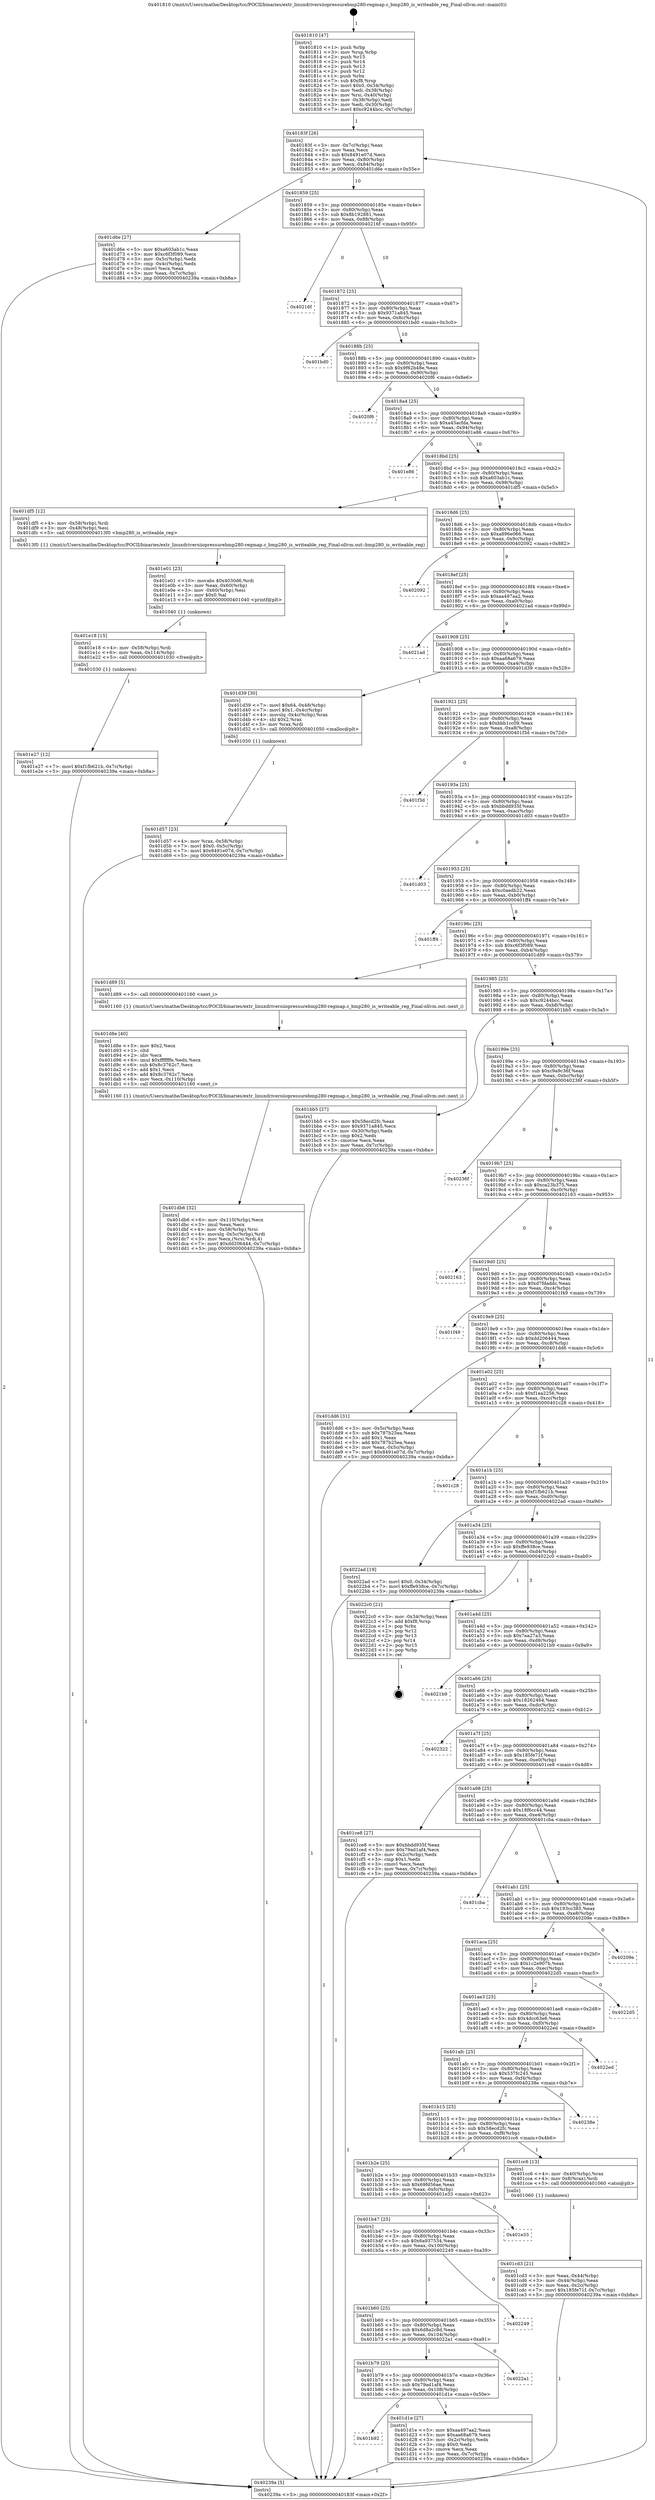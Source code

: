 digraph "0x401810" {
  label = "0x401810 (/mnt/c/Users/mathe/Desktop/tcc/POCII/binaries/extr_linuxdriversiiopressurebmp280-regmap.c_bmp280_is_writeable_reg_Final-ollvm.out::main(0))"
  labelloc = "t"
  node[shape=record]

  Entry [label="",width=0.3,height=0.3,shape=circle,fillcolor=black,style=filled]
  "0x40183f" [label="{
     0x40183f [26]\l
     | [instrs]\l
     &nbsp;&nbsp;0x40183f \<+3\>: mov -0x7c(%rbp),%eax\l
     &nbsp;&nbsp;0x401842 \<+2\>: mov %eax,%ecx\l
     &nbsp;&nbsp;0x401844 \<+6\>: sub $0x8491e07d,%ecx\l
     &nbsp;&nbsp;0x40184a \<+3\>: mov %eax,-0x80(%rbp)\l
     &nbsp;&nbsp;0x40184d \<+6\>: mov %ecx,-0x84(%rbp)\l
     &nbsp;&nbsp;0x401853 \<+6\>: je 0000000000401d6e \<main+0x55e\>\l
  }"]
  "0x401d6e" [label="{
     0x401d6e [27]\l
     | [instrs]\l
     &nbsp;&nbsp;0x401d6e \<+5\>: mov $0xa603ab1c,%eax\l
     &nbsp;&nbsp;0x401d73 \<+5\>: mov $0xc6f3f089,%ecx\l
     &nbsp;&nbsp;0x401d78 \<+3\>: mov -0x5c(%rbp),%edx\l
     &nbsp;&nbsp;0x401d7b \<+3\>: cmp -0x4c(%rbp),%edx\l
     &nbsp;&nbsp;0x401d7e \<+3\>: cmovl %ecx,%eax\l
     &nbsp;&nbsp;0x401d81 \<+3\>: mov %eax,-0x7c(%rbp)\l
     &nbsp;&nbsp;0x401d84 \<+5\>: jmp 000000000040239a \<main+0xb8a\>\l
  }"]
  "0x401859" [label="{
     0x401859 [25]\l
     | [instrs]\l
     &nbsp;&nbsp;0x401859 \<+5\>: jmp 000000000040185e \<main+0x4e\>\l
     &nbsp;&nbsp;0x40185e \<+3\>: mov -0x80(%rbp),%eax\l
     &nbsp;&nbsp;0x401861 \<+5\>: sub $0x8b192881,%eax\l
     &nbsp;&nbsp;0x401866 \<+6\>: mov %eax,-0x88(%rbp)\l
     &nbsp;&nbsp;0x40186c \<+6\>: je 000000000040216f \<main+0x95f\>\l
  }"]
  Exit [label="",width=0.3,height=0.3,shape=circle,fillcolor=black,style=filled,peripheries=2]
  "0x40216f" [label="{
     0x40216f\l
  }", style=dashed]
  "0x401872" [label="{
     0x401872 [25]\l
     | [instrs]\l
     &nbsp;&nbsp;0x401872 \<+5\>: jmp 0000000000401877 \<main+0x67\>\l
     &nbsp;&nbsp;0x401877 \<+3\>: mov -0x80(%rbp),%eax\l
     &nbsp;&nbsp;0x40187a \<+5\>: sub $0x9371a845,%eax\l
     &nbsp;&nbsp;0x40187f \<+6\>: mov %eax,-0x8c(%rbp)\l
     &nbsp;&nbsp;0x401885 \<+6\>: je 0000000000401bd0 \<main+0x3c0\>\l
  }"]
  "0x401e27" [label="{
     0x401e27 [12]\l
     | [instrs]\l
     &nbsp;&nbsp;0x401e27 \<+7\>: movl $0xf1fb621b,-0x7c(%rbp)\l
     &nbsp;&nbsp;0x401e2e \<+5\>: jmp 000000000040239a \<main+0xb8a\>\l
  }"]
  "0x401bd0" [label="{
     0x401bd0\l
  }", style=dashed]
  "0x40188b" [label="{
     0x40188b [25]\l
     | [instrs]\l
     &nbsp;&nbsp;0x40188b \<+5\>: jmp 0000000000401890 \<main+0x80\>\l
     &nbsp;&nbsp;0x401890 \<+3\>: mov -0x80(%rbp),%eax\l
     &nbsp;&nbsp;0x401893 \<+5\>: sub $0x9f62b48e,%eax\l
     &nbsp;&nbsp;0x401898 \<+6\>: mov %eax,-0x90(%rbp)\l
     &nbsp;&nbsp;0x40189e \<+6\>: je 00000000004020f6 \<main+0x8e6\>\l
  }"]
  "0x401e18" [label="{
     0x401e18 [15]\l
     | [instrs]\l
     &nbsp;&nbsp;0x401e18 \<+4\>: mov -0x58(%rbp),%rdi\l
     &nbsp;&nbsp;0x401e1c \<+6\>: mov %eax,-0x114(%rbp)\l
     &nbsp;&nbsp;0x401e22 \<+5\>: call 0000000000401030 \<free@plt\>\l
     | [calls]\l
     &nbsp;&nbsp;0x401030 \{1\} (unknown)\l
  }"]
  "0x4020f6" [label="{
     0x4020f6\l
  }", style=dashed]
  "0x4018a4" [label="{
     0x4018a4 [25]\l
     | [instrs]\l
     &nbsp;&nbsp;0x4018a4 \<+5\>: jmp 00000000004018a9 \<main+0x99\>\l
     &nbsp;&nbsp;0x4018a9 \<+3\>: mov -0x80(%rbp),%eax\l
     &nbsp;&nbsp;0x4018ac \<+5\>: sub $0xa45acfda,%eax\l
     &nbsp;&nbsp;0x4018b1 \<+6\>: mov %eax,-0x94(%rbp)\l
     &nbsp;&nbsp;0x4018b7 \<+6\>: je 0000000000401e86 \<main+0x676\>\l
  }"]
  "0x401e01" [label="{
     0x401e01 [23]\l
     | [instrs]\l
     &nbsp;&nbsp;0x401e01 \<+10\>: movabs $0x4030d6,%rdi\l
     &nbsp;&nbsp;0x401e0b \<+3\>: mov %eax,-0x60(%rbp)\l
     &nbsp;&nbsp;0x401e0e \<+3\>: mov -0x60(%rbp),%esi\l
     &nbsp;&nbsp;0x401e11 \<+2\>: mov $0x0,%al\l
     &nbsp;&nbsp;0x401e13 \<+5\>: call 0000000000401040 \<printf@plt\>\l
     | [calls]\l
     &nbsp;&nbsp;0x401040 \{1\} (unknown)\l
  }"]
  "0x401e86" [label="{
     0x401e86\l
  }", style=dashed]
  "0x4018bd" [label="{
     0x4018bd [25]\l
     | [instrs]\l
     &nbsp;&nbsp;0x4018bd \<+5\>: jmp 00000000004018c2 \<main+0xb2\>\l
     &nbsp;&nbsp;0x4018c2 \<+3\>: mov -0x80(%rbp),%eax\l
     &nbsp;&nbsp;0x4018c5 \<+5\>: sub $0xa603ab1c,%eax\l
     &nbsp;&nbsp;0x4018ca \<+6\>: mov %eax,-0x98(%rbp)\l
     &nbsp;&nbsp;0x4018d0 \<+6\>: je 0000000000401df5 \<main+0x5e5\>\l
  }"]
  "0x401db6" [label="{
     0x401db6 [32]\l
     | [instrs]\l
     &nbsp;&nbsp;0x401db6 \<+6\>: mov -0x110(%rbp),%ecx\l
     &nbsp;&nbsp;0x401dbc \<+3\>: imul %eax,%ecx\l
     &nbsp;&nbsp;0x401dbf \<+4\>: mov -0x58(%rbp),%rsi\l
     &nbsp;&nbsp;0x401dc3 \<+4\>: movslq -0x5c(%rbp),%rdi\l
     &nbsp;&nbsp;0x401dc7 \<+3\>: mov %ecx,(%rsi,%rdi,4)\l
     &nbsp;&nbsp;0x401dca \<+7\>: movl $0xdd206444,-0x7c(%rbp)\l
     &nbsp;&nbsp;0x401dd1 \<+5\>: jmp 000000000040239a \<main+0xb8a\>\l
  }"]
  "0x401df5" [label="{
     0x401df5 [12]\l
     | [instrs]\l
     &nbsp;&nbsp;0x401df5 \<+4\>: mov -0x58(%rbp),%rdi\l
     &nbsp;&nbsp;0x401df9 \<+3\>: mov -0x48(%rbp),%esi\l
     &nbsp;&nbsp;0x401dfc \<+5\>: call 00000000004013f0 \<bmp280_is_writeable_reg\>\l
     | [calls]\l
     &nbsp;&nbsp;0x4013f0 \{1\} (/mnt/c/Users/mathe/Desktop/tcc/POCII/binaries/extr_linuxdriversiiopressurebmp280-regmap.c_bmp280_is_writeable_reg_Final-ollvm.out::bmp280_is_writeable_reg)\l
  }"]
  "0x4018d6" [label="{
     0x4018d6 [25]\l
     | [instrs]\l
     &nbsp;&nbsp;0x4018d6 \<+5\>: jmp 00000000004018db \<main+0xcb\>\l
     &nbsp;&nbsp;0x4018db \<+3\>: mov -0x80(%rbp),%eax\l
     &nbsp;&nbsp;0x4018de \<+5\>: sub $0xa896e066,%eax\l
     &nbsp;&nbsp;0x4018e3 \<+6\>: mov %eax,-0x9c(%rbp)\l
     &nbsp;&nbsp;0x4018e9 \<+6\>: je 0000000000402092 \<main+0x882\>\l
  }"]
  "0x401d8e" [label="{
     0x401d8e [40]\l
     | [instrs]\l
     &nbsp;&nbsp;0x401d8e \<+5\>: mov $0x2,%ecx\l
     &nbsp;&nbsp;0x401d93 \<+1\>: cltd\l
     &nbsp;&nbsp;0x401d94 \<+2\>: idiv %ecx\l
     &nbsp;&nbsp;0x401d96 \<+6\>: imul $0xfffffffe,%edx,%ecx\l
     &nbsp;&nbsp;0x401d9c \<+6\>: sub $0x8c3762c7,%ecx\l
     &nbsp;&nbsp;0x401da2 \<+3\>: add $0x1,%ecx\l
     &nbsp;&nbsp;0x401da5 \<+6\>: add $0x8c3762c7,%ecx\l
     &nbsp;&nbsp;0x401dab \<+6\>: mov %ecx,-0x110(%rbp)\l
     &nbsp;&nbsp;0x401db1 \<+5\>: call 0000000000401160 \<next_i\>\l
     | [calls]\l
     &nbsp;&nbsp;0x401160 \{1\} (/mnt/c/Users/mathe/Desktop/tcc/POCII/binaries/extr_linuxdriversiiopressurebmp280-regmap.c_bmp280_is_writeable_reg_Final-ollvm.out::next_i)\l
  }"]
  "0x402092" [label="{
     0x402092\l
  }", style=dashed]
  "0x4018ef" [label="{
     0x4018ef [25]\l
     | [instrs]\l
     &nbsp;&nbsp;0x4018ef \<+5\>: jmp 00000000004018f4 \<main+0xe4\>\l
     &nbsp;&nbsp;0x4018f4 \<+3\>: mov -0x80(%rbp),%eax\l
     &nbsp;&nbsp;0x4018f7 \<+5\>: sub $0xaa497aa2,%eax\l
     &nbsp;&nbsp;0x4018fc \<+6\>: mov %eax,-0xa0(%rbp)\l
     &nbsp;&nbsp;0x401902 \<+6\>: je 00000000004021ad \<main+0x99d\>\l
  }"]
  "0x401d57" [label="{
     0x401d57 [23]\l
     | [instrs]\l
     &nbsp;&nbsp;0x401d57 \<+4\>: mov %rax,-0x58(%rbp)\l
     &nbsp;&nbsp;0x401d5b \<+7\>: movl $0x0,-0x5c(%rbp)\l
     &nbsp;&nbsp;0x401d62 \<+7\>: movl $0x8491e07d,-0x7c(%rbp)\l
     &nbsp;&nbsp;0x401d69 \<+5\>: jmp 000000000040239a \<main+0xb8a\>\l
  }"]
  "0x4021ad" [label="{
     0x4021ad\l
  }", style=dashed]
  "0x401908" [label="{
     0x401908 [25]\l
     | [instrs]\l
     &nbsp;&nbsp;0x401908 \<+5\>: jmp 000000000040190d \<main+0xfd\>\l
     &nbsp;&nbsp;0x40190d \<+3\>: mov -0x80(%rbp),%eax\l
     &nbsp;&nbsp;0x401910 \<+5\>: sub $0xaa68a679,%eax\l
     &nbsp;&nbsp;0x401915 \<+6\>: mov %eax,-0xa4(%rbp)\l
     &nbsp;&nbsp;0x40191b \<+6\>: je 0000000000401d39 \<main+0x529\>\l
  }"]
  "0x401b92" [label="{
     0x401b92\l
  }", style=dashed]
  "0x401d39" [label="{
     0x401d39 [30]\l
     | [instrs]\l
     &nbsp;&nbsp;0x401d39 \<+7\>: movl $0x64,-0x48(%rbp)\l
     &nbsp;&nbsp;0x401d40 \<+7\>: movl $0x1,-0x4c(%rbp)\l
     &nbsp;&nbsp;0x401d47 \<+4\>: movslq -0x4c(%rbp),%rax\l
     &nbsp;&nbsp;0x401d4b \<+4\>: shl $0x2,%rax\l
     &nbsp;&nbsp;0x401d4f \<+3\>: mov %rax,%rdi\l
     &nbsp;&nbsp;0x401d52 \<+5\>: call 0000000000401050 \<malloc@plt\>\l
     | [calls]\l
     &nbsp;&nbsp;0x401050 \{1\} (unknown)\l
  }"]
  "0x401921" [label="{
     0x401921 [25]\l
     | [instrs]\l
     &nbsp;&nbsp;0x401921 \<+5\>: jmp 0000000000401926 \<main+0x116\>\l
     &nbsp;&nbsp;0x401926 \<+3\>: mov -0x80(%rbp),%eax\l
     &nbsp;&nbsp;0x401929 \<+5\>: sub $0xbbb1cc09,%eax\l
     &nbsp;&nbsp;0x40192e \<+6\>: mov %eax,-0xa8(%rbp)\l
     &nbsp;&nbsp;0x401934 \<+6\>: je 0000000000401f3d \<main+0x72d\>\l
  }"]
  "0x401d1e" [label="{
     0x401d1e [27]\l
     | [instrs]\l
     &nbsp;&nbsp;0x401d1e \<+5\>: mov $0xaa497aa2,%eax\l
     &nbsp;&nbsp;0x401d23 \<+5\>: mov $0xaa68a679,%ecx\l
     &nbsp;&nbsp;0x401d28 \<+3\>: mov -0x2c(%rbp),%edx\l
     &nbsp;&nbsp;0x401d2b \<+3\>: cmp $0x0,%edx\l
     &nbsp;&nbsp;0x401d2e \<+3\>: cmove %ecx,%eax\l
     &nbsp;&nbsp;0x401d31 \<+3\>: mov %eax,-0x7c(%rbp)\l
     &nbsp;&nbsp;0x401d34 \<+5\>: jmp 000000000040239a \<main+0xb8a\>\l
  }"]
  "0x401f3d" [label="{
     0x401f3d\l
  }", style=dashed]
  "0x40193a" [label="{
     0x40193a [25]\l
     | [instrs]\l
     &nbsp;&nbsp;0x40193a \<+5\>: jmp 000000000040193f \<main+0x12f\>\l
     &nbsp;&nbsp;0x40193f \<+3\>: mov -0x80(%rbp),%eax\l
     &nbsp;&nbsp;0x401942 \<+5\>: sub $0xbbdd935f,%eax\l
     &nbsp;&nbsp;0x401947 \<+6\>: mov %eax,-0xac(%rbp)\l
     &nbsp;&nbsp;0x40194d \<+6\>: je 0000000000401d03 \<main+0x4f3\>\l
  }"]
  "0x401b79" [label="{
     0x401b79 [25]\l
     | [instrs]\l
     &nbsp;&nbsp;0x401b79 \<+5\>: jmp 0000000000401b7e \<main+0x36e\>\l
     &nbsp;&nbsp;0x401b7e \<+3\>: mov -0x80(%rbp),%eax\l
     &nbsp;&nbsp;0x401b81 \<+5\>: sub $0x79ad1af4,%eax\l
     &nbsp;&nbsp;0x401b86 \<+6\>: mov %eax,-0x108(%rbp)\l
     &nbsp;&nbsp;0x401b8c \<+6\>: je 0000000000401d1e \<main+0x50e\>\l
  }"]
  "0x401d03" [label="{
     0x401d03\l
  }", style=dashed]
  "0x401953" [label="{
     0x401953 [25]\l
     | [instrs]\l
     &nbsp;&nbsp;0x401953 \<+5\>: jmp 0000000000401958 \<main+0x148\>\l
     &nbsp;&nbsp;0x401958 \<+3\>: mov -0x80(%rbp),%eax\l
     &nbsp;&nbsp;0x40195b \<+5\>: sub $0xc0aedb22,%eax\l
     &nbsp;&nbsp;0x401960 \<+6\>: mov %eax,-0xb0(%rbp)\l
     &nbsp;&nbsp;0x401966 \<+6\>: je 0000000000401ff4 \<main+0x7e4\>\l
  }"]
  "0x4022a1" [label="{
     0x4022a1\l
  }", style=dashed]
  "0x401ff4" [label="{
     0x401ff4\l
  }", style=dashed]
  "0x40196c" [label="{
     0x40196c [25]\l
     | [instrs]\l
     &nbsp;&nbsp;0x40196c \<+5\>: jmp 0000000000401971 \<main+0x161\>\l
     &nbsp;&nbsp;0x401971 \<+3\>: mov -0x80(%rbp),%eax\l
     &nbsp;&nbsp;0x401974 \<+5\>: sub $0xc6f3f089,%eax\l
     &nbsp;&nbsp;0x401979 \<+6\>: mov %eax,-0xb4(%rbp)\l
     &nbsp;&nbsp;0x40197f \<+6\>: je 0000000000401d89 \<main+0x579\>\l
  }"]
  "0x401b60" [label="{
     0x401b60 [25]\l
     | [instrs]\l
     &nbsp;&nbsp;0x401b60 \<+5\>: jmp 0000000000401b65 \<main+0x355\>\l
     &nbsp;&nbsp;0x401b65 \<+3\>: mov -0x80(%rbp),%eax\l
     &nbsp;&nbsp;0x401b68 \<+5\>: sub $0x6d8a2c8d,%eax\l
     &nbsp;&nbsp;0x401b6d \<+6\>: mov %eax,-0x104(%rbp)\l
     &nbsp;&nbsp;0x401b73 \<+6\>: je 00000000004022a1 \<main+0xa91\>\l
  }"]
  "0x401d89" [label="{
     0x401d89 [5]\l
     | [instrs]\l
     &nbsp;&nbsp;0x401d89 \<+5\>: call 0000000000401160 \<next_i\>\l
     | [calls]\l
     &nbsp;&nbsp;0x401160 \{1\} (/mnt/c/Users/mathe/Desktop/tcc/POCII/binaries/extr_linuxdriversiiopressurebmp280-regmap.c_bmp280_is_writeable_reg_Final-ollvm.out::next_i)\l
  }"]
  "0x401985" [label="{
     0x401985 [25]\l
     | [instrs]\l
     &nbsp;&nbsp;0x401985 \<+5\>: jmp 000000000040198a \<main+0x17a\>\l
     &nbsp;&nbsp;0x40198a \<+3\>: mov -0x80(%rbp),%eax\l
     &nbsp;&nbsp;0x40198d \<+5\>: sub $0xc9244bcc,%eax\l
     &nbsp;&nbsp;0x401992 \<+6\>: mov %eax,-0xb8(%rbp)\l
     &nbsp;&nbsp;0x401998 \<+6\>: je 0000000000401bb5 \<main+0x3a5\>\l
  }"]
  "0x402249" [label="{
     0x402249\l
  }", style=dashed]
  "0x401bb5" [label="{
     0x401bb5 [27]\l
     | [instrs]\l
     &nbsp;&nbsp;0x401bb5 \<+5\>: mov $0x58ecd2fc,%eax\l
     &nbsp;&nbsp;0x401bba \<+5\>: mov $0x9371a845,%ecx\l
     &nbsp;&nbsp;0x401bbf \<+3\>: mov -0x30(%rbp),%edx\l
     &nbsp;&nbsp;0x401bc2 \<+3\>: cmp $0x2,%edx\l
     &nbsp;&nbsp;0x401bc5 \<+3\>: cmovne %ecx,%eax\l
     &nbsp;&nbsp;0x401bc8 \<+3\>: mov %eax,-0x7c(%rbp)\l
     &nbsp;&nbsp;0x401bcb \<+5\>: jmp 000000000040239a \<main+0xb8a\>\l
  }"]
  "0x40199e" [label="{
     0x40199e [25]\l
     | [instrs]\l
     &nbsp;&nbsp;0x40199e \<+5\>: jmp 00000000004019a3 \<main+0x193\>\l
     &nbsp;&nbsp;0x4019a3 \<+3\>: mov -0x80(%rbp),%eax\l
     &nbsp;&nbsp;0x4019a6 \<+5\>: sub $0xc9a9c36f,%eax\l
     &nbsp;&nbsp;0x4019ab \<+6\>: mov %eax,-0xbc(%rbp)\l
     &nbsp;&nbsp;0x4019b1 \<+6\>: je 000000000040236f \<main+0xb5f\>\l
  }"]
  "0x40239a" [label="{
     0x40239a [5]\l
     | [instrs]\l
     &nbsp;&nbsp;0x40239a \<+5\>: jmp 000000000040183f \<main+0x2f\>\l
  }"]
  "0x401810" [label="{
     0x401810 [47]\l
     | [instrs]\l
     &nbsp;&nbsp;0x401810 \<+1\>: push %rbp\l
     &nbsp;&nbsp;0x401811 \<+3\>: mov %rsp,%rbp\l
     &nbsp;&nbsp;0x401814 \<+2\>: push %r15\l
     &nbsp;&nbsp;0x401816 \<+2\>: push %r14\l
     &nbsp;&nbsp;0x401818 \<+2\>: push %r13\l
     &nbsp;&nbsp;0x40181a \<+2\>: push %r12\l
     &nbsp;&nbsp;0x40181c \<+1\>: push %rbx\l
     &nbsp;&nbsp;0x40181d \<+7\>: sub $0xf8,%rsp\l
     &nbsp;&nbsp;0x401824 \<+7\>: movl $0x0,-0x34(%rbp)\l
     &nbsp;&nbsp;0x40182b \<+3\>: mov %edi,-0x38(%rbp)\l
     &nbsp;&nbsp;0x40182e \<+4\>: mov %rsi,-0x40(%rbp)\l
     &nbsp;&nbsp;0x401832 \<+3\>: mov -0x38(%rbp),%edi\l
     &nbsp;&nbsp;0x401835 \<+3\>: mov %edi,-0x30(%rbp)\l
     &nbsp;&nbsp;0x401838 \<+7\>: movl $0xc9244bcc,-0x7c(%rbp)\l
  }"]
  "0x401b47" [label="{
     0x401b47 [25]\l
     | [instrs]\l
     &nbsp;&nbsp;0x401b47 \<+5\>: jmp 0000000000401b4c \<main+0x33c\>\l
     &nbsp;&nbsp;0x401b4c \<+3\>: mov -0x80(%rbp),%eax\l
     &nbsp;&nbsp;0x401b4f \<+5\>: sub $0x6a937534,%eax\l
     &nbsp;&nbsp;0x401b54 \<+6\>: mov %eax,-0x100(%rbp)\l
     &nbsp;&nbsp;0x401b5a \<+6\>: je 0000000000402249 \<main+0xa39\>\l
  }"]
  "0x40236f" [label="{
     0x40236f\l
  }", style=dashed]
  "0x4019b7" [label="{
     0x4019b7 [25]\l
     | [instrs]\l
     &nbsp;&nbsp;0x4019b7 \<+5\>: jmp 00000000004019bc \<main+0x1ac\>\l
     &nbsp;&nbsp;0x4019bc \<+3\>: mov -0x80(%rbp),%eax\l
     &nbsp;&nbsp;0x4019bf \<+5\>: sub $0xca23b375,%eax\l
     &nbsp;&nbsp;0x4019c4 \<+6\>: mov %eax,-0xc0(%rbp)\l
     &nbsp;&nbsp;0x4019ca \<+6\>: je 0000000000402163 \<main+0x953\>\l
  }"]
  "0x401e33" [label="{
     0x401e33\l
  }", style=dashed]
  "0x402163" [label="{
     0x402163\l
  }", style=dashed]
  "0x4019d0" [label="{
     0x4019d0 [25]\l
     | [instrs]\l
     &nbsp;&nbsp;0x4019d0 \<+5\>: jmp 00000000004019d5 \<main+0x1c5\>\l
     &nbsp;&nbsp;0x4019d5 \<+3\>: mov -0x80(%rbp),%eax\l
     &nbsp;&nbsp;0x4019d8 \<+5\>: sub $0xd7fdaddc,%eax\l
     &nbsp;&nbsp;0x4019dd \<+6\>: mov %eax,-0xc4(%rbp)\l
     &nbsp;&nbsp;0x4019e3 \<+6\>: je 0000000000401f49 \<main+0x739\>\l
  }"]
  "0x401cd3" [label="{
     0x401cd3 [21]\l
     | [instrs]\l
     &nbsp;&nbsp;0x401cd3 \<+3\>: mov %eax,-0x44(%rbp)\l
     &nbsp;&nbsp;0x401cd6 \<+3\>: mov -0x44(%rbp),%eax\l
     &nbsp;&nbsp;0x401cd9 \<+3\>: mov %eax,-0x2c(%rbp)\l
     &nbsp;&nbsp;0x401cdc \<+7\>: movl $0x185fe71f,-0x7c(%rbp)\l
     &nbsp;&nbsp;0x401ce3 \<+5\>: jmp 000000000040239a \<main+0xb8a\>\l
  }"]
  "0x401f49" [label="{
     0x401f49\l
  }", style=dashed]
  "0x4019e9" [label="{
     0x4019e9 [25]\l
     | [instrs]\l
     &nbsp;&nbsp;0x4019e9 \<+5\>: jmp 00000000004019ee \<main+0x1de\>\l
     &nbsp;&nbsp;0x4019ee \<+3\>: mov -0x80(%rbp),%eax\l
     &nbsp;&nbsp;0x4019f1 \<+5\>: sub $0xdd206444,%eax\l
     &nbsp;&nbsp;0x4019f6 \<+6\>: mov %eax,-0xc8(%rbp)\l
     &nbsp;&nbsp;0x4019fc \<+6\>: je 0000000000401dd6 \<main+0x5c6\>\l
  }"]
  "0x401b2e" [label="{
     0x401b2e [25]\l
     | [instrs]\l
     &nbsp;&nbsp;0x401b2e \<+5\>: jmp 0000000000401b33 \<main+0x323\>\l
     &nbsp;&nbsp;0x401b33 \<+3\>: mov -0x80(%rbp),%eax\l
     &nbsp;&nbsp;0x401b36 \<+5\>: sub $0x69fd56ae,%eax\l
     &nbsp;&nbsp;0x401b3b \<+6\>: mov %eax,-0xfc(%rbp)\l
     &nbsp;&nbsp;0x401b41 \<+6\>: je 0000000000401e33 \<main+0x623\>\l
  }"]
  "0x401dd6" [label="{
     0x401dd6 [31]\l
     | [instrs]\l
     &nbsp;&nbsp;0x401dd6 \<+3\>: mov -0x5c(%rbp),%eax\l
     &nbsp;&nbsp;0x401dd9 \<+5\>: sub $0x787b25ea,%eax\l
     &nbsp;&nbsp;0x401dde \<+3\>: add $0x1,%eax\l
     &nbsp;&nbsp;0x401de1 \<+5\>: add $0x787b25ea,%eax\l
     &nbsp;&nbsp;0x401de6 \<+3\>: mov %eax,-0x5c(%rbp)\l
     &nbsp;&nbsp;0x401de9 \<+7\>: movl $0x8491e07d,-0x7c(%rbp)\l
     &nbsp;&nbsp;0x401df0 \<+5\>: jmp 000000000040239a \<main+0xb8a\>\l
  }"]
  "0x401a02" [label="{
     0x401a02 [25]\l
     | [instrs]\l
     &nbsp;&nbsp;0x401a02 \<+5\>: jmp 0000000000401a07 \<main+0x1f7\>\l
     &nbsp;&nbsp;0x401a07 \<+3\>: mov -0x80(%rbp),%eax\l
     &nbsp;&nbsp;0x401a0a \<+5\>: sub $0xf1ea2256,%eax\l
     &nbsp;&nbsp;0x401a0f \<+6\>: mov %eax,-0xcc(%rbp)\l
     &nbsp;&nbsp;0x401a15 \<+6\>: je 0000000000401c28 \<main+0x418\>\l
  }"]
  "0x401cc6" [label="{
     0x401cc6 [13]\l
     | [instrs]\l
     &nbsp;&nbsp;0x401cc6 \<+4\>: mov -0x40(%rbp),%rax\l
     &nbsp;&nbsp;0x401cca \<+4\>: mov 0x8(%rax),%rdi\l
     &nbsp;&nbsp;0x401cce \<+5\>: call 0000000000401060 \<atoi@plt\>\l
     | [calls]\l
     &nbsp;&nbsp;0x401060 \{1\} (unknown)\l
  }"]
  "0x401c28" [label="{
     0x401c28\l
  }", style=dashed]
  "0x401a1b" [label="{
     0x401a1b [25]\l
     | [instrs]\l
     &nbsp;&nbsp;0x401a1b \<+5\>: jmp 0000000000401a20 \<main+0x210\>\l
     &nbsp;&nbsp;0x401a20 \<+3\>: mov -0x80(%rbp),%eax\l
     &nbsp;&nbsp;0x401a23 \<+5\>: sub $0xf1fb621b,%eax\l
     &nbsp;&nbsp;0x401a28 \<+6\>: mov %eax,-0xd0(%rbp)\l
     &nbsp;&nbsp;0x401a2e \<+6\>: je 00000000004022ad \<main+0xa9d\>\l
  }"]
  "0x401b15" [label="{
     0x401b15 [25]\l
     | [instrs]\l
     &nbsp;&nbsp;0x401b15 \<+5\>: jmp 0000000000401b1a \<main+0x30a\>\l
     &nbsp;&nbsp;0x401b1a \<+3\>: mov -0x80(%rbp),%eax\l
     &nbsp;&nbsp;0x401b1d \<+5\>: sub $0x58ecd2fc,%eax\l
     &nbsp;&nbsp;0x401b22 \<+6\>: mov %eax,-0xf8(%rbp)\l
     &nbsp;&nbsp;0x401b28 \<+6\>: je 0000000000401cc6 \<main+0x4b6\>\l
  }"]
  "0x4022ad" [label="{
     0x4022ad [19]\l
     | [instrs]\l
     &nbsp;&nbsp;0x4022ad \<+7\>: movl $0x0,-0x34(%rbp)\l
     &nbsp;&nbsp;0x4022b4 \<+7\>: movl $0xffe938ce,-0x7c(%rbp)\l
     &nbsp;&nbsp;0x4022bb \<+5\>: jmp 000000000040239a \<main+0xb8a\>\l
  }"]
  "0x401a34" [label="{
     0x401a34 [25]\l
     | [instrs]\l
     &nbsp;&nbsp;0x401a34 \<+5\>: jmp 0000000000401a39 \<main+0x229\>\l
     &nbsp;&nbsp;0x401a39 \<+3\>: mov -0x80(%rbp),%eax\l
     &nbsp;&nbsp;0x401a3c \<+5\>: sub $0xffe938ce,%eax\l
     &nbsp;&nbsp;0x401a41 \<+6\>: mov %eax,-0xd4(%rbp)\l
     &nbsp;&nbsp;0x401a47 \<+6\>: je 00000000004022c0 \<main+0xab0\>\l
  }"]
  "0x40238e" [label="{
     0x40238e\l
  }", style=dashed]
  "0x4022c0" [label="{
     0x4022c0 [21]\l
     | [instrs]\l
     &nbsp;&nbsp;0x4022c0 \<+3\>: mov -0x34(%rbp),%eax\l
     &nbsp;&nbsp;0x4022c3 \<+7\>: add $0xf8,%rsp\l
     &nbsp;&nbsp;0x4022ca \<+1\>: pop %rbx\l
     &nbsp;&nbsp;0x4022cb \<+2\>: pop %r12\l
     &nbsp;&nbsp;0x4022cd \<+2\>: pop %r13\l
     &nbsp;&nbsp;0x4022cf \<+2\>: pop %r14\l
     &nbsp;&nbsp;0x4022d1 \<+2\>: pop %r15\l
     &nbsp;&nbsp;0x4022d3 \<+1\>: pop %rbp\l
     &nbsp;&nbsp;0x4022d4 \<+1\>: ret\l
  }"]
  "0x401a4d" [label="{
     0x401a4d [25]\l
     | [instrs]\l
     &nbsp;&nbsp;0x401a4d \<+5\>: jmp 0000000000401a52 \<main+0x242\>\l
     &nbsp;&nbsp;0x401a52 \<+3\>: mov -0x80(%rbp),%eax\l
     &nbsp;&nbsp;0x401a55 \<+5\>: sub $0x7ea27a3,%eax\l
     &nbsp;&nbsp;0x401a5a \<+6\>: mov %eax,-0xd8(%rbp)\l
     &nbsp;&nbsp;0x401a60 \<+6\>: je 00000000004021b9 \<main+0x9a9\>\l
  }"]
  "0x401afc" [label="{
     0x401afc [25]\l
     | [instrs]\l
     &nbsp;&nbsp;0x401afc \<+5\>: jmp 0000000000401b01 \<main+0x2f1\>\l
     &nbsp;&nbsp;0x401b01 \<+3\>: mov -0x80(%rbp),%eax\l
     &nbsp;&nbsp;0x401b04 \<+5\>: sub $0x537fc245,%eax\l
     &nbsp;&nbsp;0x401b09 \<+6\>: mov %eax,-0xf4(%rbp)\l
     &nbsp;&nbsp;0x401b0f \<+6\>: je 000000000040238e \<main+0xb7e\>\l
  }"]
  "0x4021b9" [label="{
     0x4021b9\l
  }", style=dashed]
  "0x401a66" [label="{
     0x401a66 [25]\l
     | [instrs]\l
     &nbsp;&nbsp;0x401a66 \<+5\>: jmp 0000000000401a6b \<main+0x25b\>\l
     &nbsp;&nbsp;0x401a6b \<+3\>: mov -0x80(%rbp),%eax\l
     &nbsp;&nbsp;0x401a6e \<+5\>: sub $0x18262464,%eax\l
     &nbsp;&nbsp;0x401a73 \<+6\>: mov %eax,-0xdc(%rbp)\l
     &nbsp;&nbsp;0x401a79 \<+6\>: je 0000000000402322 \<main+0xb12\>\l
  }"]
  "0x4022ed" [label="{
     0x4022ed\l
  }", style=dashed]
  "0x402322" [label="{
     0x402322\l
  }", style=dashed]
  "0x401a7f" [label="{
     0x401a7f [25]\l
     | [instrs]\l
     &nbsp;&nbsp;0x401a7f \<+5\>: jmp 0000000000401a84 \<main+0x274\>\l
     &nbsp;&nbsp;0x401a84 \<+3\>: mov -0x80(%rbp),%eax\l
     &nbsp;&nbsp;0x401a87 \<+5\>: sub $0x185fe71f,%eax\l
     &nbsp;&nbsp;0x401a8c \<+6\>: mov %eax,-0xe0(%rbp)\l
     &nbsp;&nbsp;0x401a92 \<+6\>: je 0000000000401ce8 \<main+0x4d8\>\l
  }"]
  "0x401ae3" [label="{
     0x401ae3 [25]\l
     | [instrs]\l
     &nbsp;&nbsp;0x401ae3 \<+5\>: jmp 0000000000401ae8 \<main+0x2d8\>\l
     &nbsp;&nbsp;0x401ae8 \<+3\>: mov -0x80(%rbp),%eax\l
     &nbsp;&nbsp;0x401aeb \<+5\>: sub $0x4dcc63e6,%eax\l
     &nbsp;&nbsp;0x401af0 \<+6\>: mov %eax,-0xf0(%rbp)\l
     &nbsp;&nbsp;0x401af6 \<+6\>: je 00000000004022ed \<main+0xadd\>\l
  }"]
  "0x401ce8" [label="{
     0x401ce8 [27]\l
     | [instrs]\l
     &nbsp;&nbsp;0x401ce8 \<+5\>: mov $0xbbdd935f,%eax\l
     &nbsp;&nbsp;0x401ced \<+5\>: mov $0x79ad1af4,%ecx\l
     &nbsp;&nbsp;0x401cf2 \<+3\>: mov -0x2c(%rbp),%edx\l
     &nbsp;&nbsp;0x401cf5 \<+3\>: cmp $0x1,%edx\l
     &nbsp;&nbsp;0x401cf8 \<+3\>: cmovl %ecx,%eax\l
     &nbsp;&nbsp;0x401cfb \<+3\>: mov %eax,-0x7c(%rbp)\l
     &nbsp;&nbsp;0x401cfe \<+5\>: jmp 000000000040239a \<main+0xb8a\>\l
  }"]
  "0x401a98" [label="{
     0x401a98 [25]\l
     | [instrs]\l
     &nbsp;&nbsp;0x401a98 \<+5\>: jmp 0000000000401a9d \<main+0x28d\>\l
     &nbsp;&nbsp;0x401a9d \<+3\>: mov -0x80(%rbp),%eax\l
     &nbsp;&nbsp;0x401aa0 \<+5\>: sub $0x18f6cc44,%eax\l
     &nbsp;&nbsp;0x401aa5 \<+6\>: mov %eax,-0xe4(%rbp)\l
     &nbsp;&nbsp;0x401aab \<+6\>: je 0000000000401cba \<main+0x4aa\>\l
  }"]
  "0x4022d5" [label="{
     0x4022d5\l
  }", style=dashed]
  "0x401cba" [label="{
     0x401cba\l
  }", style=dashed]
  "0x401ab1" [label="{
     0x401ab1 [25]\l
     | [instrs]\l
     &nbsp;&nbsp;0x401ab1 \<+5\>: jmp 0000000000401ab6 \<main+0x2a6\>\l
     &nbsp;&nbsp;0x401ab6 \<+3\>: mov -0x80(%rbp),%eax\l
     &nbsp;&nbsp;0x401ab9 \<+5\>: sub $0x193cc385,%eax\l
     &nbsp;&nbsp;0x401abe \<+6\>: mov %eax,-0xe8(%rbp)\l
     &nbsp;&nbsp;0x401ac4 \<+6\>: je 000000000040209e \<main+0x88e\>\l
  }"]
  "0x401aca" [label="{
     0x401aca [25]\l
     | [instrs]\l
     &nbsp;&nbsp;0x401aca \<+5\>: jmp 0000000000401acf \<main+0x2bf\>\l
     &nbsp;&nbsp;0x401acf \<+3\>: mov -0x80(%rbp),%eax\l
     &nbsp;&nbsp;0x401ad2 \<+5\>: sub $0x1c2e907b,%eax\l
     &nbsp;&nbsp;0x401ad7 \<+6\>: mov %eax,-0xec(%rbp)\l
     &nbsp;&nbsp;0x401add \<+6\>: je 00000000004022d5 \<main+0xac5\>\l
  }"]
  "0x40209e" [label="{
     0x40209e\l
  }", style=dashed]
  Entry -> "0x401810" [label=" 1"]
  "0x40183f" -> "0x401d6e" [label=" 2"]
  "0x40183f" -> "0x401859" [label=" 10"]
  "0x4022c0" -> Exit [label=" 1"]
  "0x401859" -> "0x40216f" [label=" 0"]
  "0x401859" -> "0x401872" [label=" 10"]
  "0x4022ad" -> "0x40239a" [label=" 1"]
  "0x401872" -> "0x401bd0" [label=" 0"]
  "0x401872" -> "0x40188b" [label=" 10"]
  "0x401e27" -> "0x40239a" [label=" 1"]
  "0x40188b" -> "0x4020f6" [label=" 0"]
  "0x40188b" -> "0x4018a4" [label=" 10"]
  "0x401e18" -> "0x401e27" [label=" 1"]
  "0x4018a4" -> "0x401e86" [label=" 0"]
  "0x4018a4" -> "0x4018bd" [label=" 10"]
  "0x401e01" -> "0x401e18" [label=" 1"]
  "0x4018bd" -> "0x401df5" [label=" 1"]
  "0x4018bd" -> "0x4018d6" [label=" 9"]
  "0x401df5" -> "0x401e01" [label=" 1"]
  "0x4018d6" -> "0x402092" [label=" 0"]
  "0x4018d6" -> "0x4018ef" [label=" 9"]
  "0x401dd6" -> "0x40239a" [label=" 1"]
  "0x4018ef" -> "0x4021ad" [label=" 0"]
  "0x4018ef" -> "0x401908" [label=" 9"]
  "0x401db6" -> "0x40239a" [label=" 1"]
  "0x401908" -> "0x401d39" [label=" 1"]
  "0x401908" -> "0x401921" [label=" 8"]
  "0x401d8e" -> "0x401db6" [label=" 1"]
  "0x401921" -> "0x401f3d" [label=" 0"]
  "0x401921" -> "0x40193a" [label=" 8"]
  "0x401d89" -> "0x401d8e" [label=" 1"]
  "0x40193a" -> "0x401d03" [label=" 0"]
  "0x40193a" -> "0x401953" [label=" 8"]
  "0x401d57" -> "0x40239a" [label=" 1"]
  "0x401953" -> "0x401ff4" [label=" 0"]
  "0x401953" -> "0x40196c" [label=" 8"]
  "0x401d39" -> "0x401d57" [label=" 1"]
  "0x40196c" -> "0x401d89" [label=" 1"]
  "0x40196c" -> "0x401985" [label=" 7"]
  "0x401b79" -> "0x401b92" [label=" 0"]
  "0x401985" -> "0x401bb5" [label=" 1"]
  "0x401985" -> "0x40199e" [label=" 6"]
  "0x401bb5" -> "0x40239a" [label=" 1"]
  "0x401810" -> "0x40183f" [label=" 1"]
  "0x40239a" -> "0x40183f" [label=" 11"]
  "0x401b79" -> "0x401d1e" [label=" 1"]
  "0x40199e" -> "0x40236f" [label=" 0"]
  "0x40199e" -> "0x4019b7" [label=" 6"]
  "0x401b60" -> "0x401b79" [label=" 1"]
  "0x4019b7" -> "0x402163" [label=" 0"]
  "0x4019b7" -> "0x4019d0" [label=" 6"]
  "0x401b60" -> "0x4022a1" [label=" 0"]
  "0x4019d0" -> "0x401f49" [label=" 0"]
  "0x4019d0" -> "0x4019e9" [label=" 6"]
  "0x401b47" -> "0x401b60" [label=" 1"]
  "0x4019e9" -> "0x401dd6" [label=" 1"]
  "0x4019e9" -> "0x401a02" [label=" 5"]
  "0x401b47" -> "0x402249" [label=" 0"]
  "0x401a02" -> "0x401c28" [label=" 0"]
  "0x401a02" -> "0x401a1b" [label=" 5"]
  "0x401d6e" -> "0x40239a" [label=" 2"]
  "0x401a1b" -> "0x4022ad" [label=" 1"]
  "0x401a1b" -> "0x401a34" [label=" 4"]
  "0x401b2e" -> "0x401e33" [label=" 0"]
  "0x401a34" -> "0x4022c0" [label=" 1"]
  "0x401a34" -> "0x401a4d" [label=" 3"]
  "0x401d1e" -> "0x40239a" [label=" 1"]
  "0x401a4d" -> "0x4021b9" [label=" 0"]
  "0x401a4d" -> "0x401a66" [label=" 3"]
  "0x401cd3" -> "0x40239a" [label=" 1"]
  "0x401a66" -> "0x402322" [label=" 0"]
  "0x401a66" -> "0x401a7f" [label=" 3"]
  "0x401cc6" -> "0x401cd3" [label=" 1"]
  "0x401a7f" -> "0x401ce8" [label=" 1"]
  "0x401a7f" -> "0x401a98" [label=" 2"]
  "0x401b15" -> "0x401cc6" [label=" 1"]
  "0x401a98" -> "0x401cba" [label=" 0"]
  "0x401a98" -> "0x401ab1" [label=" 2"]
  "0x401b2e" -> "0x401b47" [label=" 1"]
  "0x401ab1" -> "0x40209e" [label=" 0"]
  "0x401ab1" -> "0x401aca" [label=" 2"]
  "0x401afc" -> "0x401b15" [label=" 2"]
  "0x401aca" -> "0x4022d5" [label=" 0"]
  "0x401aca" -> "0x401ae3" [label=" 2"]
  "0x401b15" -> "0x401b2e" [label=" 1"]
  "0x401ae3" -> "0x4022ed" [label=" 0"]
  "0x401ae3" -> "0x401afc" [label=" 2"]
  "0x401ce8" -> "0x40239a" [label=" 1"]
  "0x401afc" -> "0x40238e" [label=" 0"]
}
